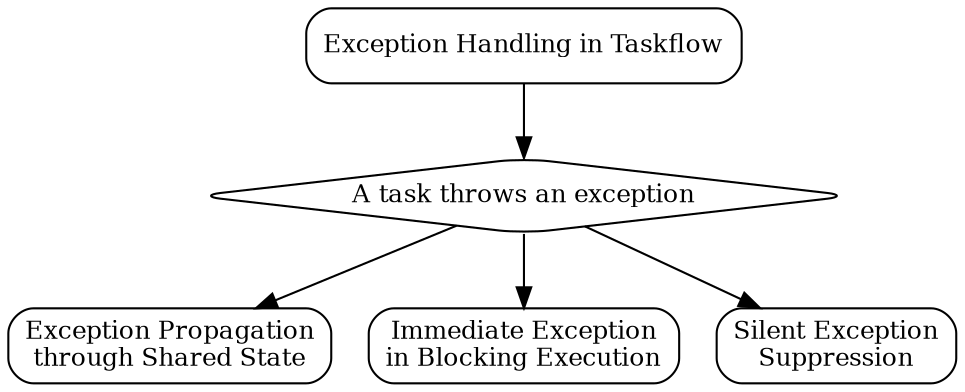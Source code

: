 digraph TaskflowExceptionHandling {
    rankdir=TB;
    node [shape=box, style=rounded, fontsize=12];

    ExceptionHandling [label="Exception Handling in Taskflow"];

    Scenarios [label="A task throws an exception", shape=diamond];

    Propagation [label="Exception Propagation\nthrough Shared State"];
    Immediate [label="Immediate Exception\nin Blocking Execution"];
    Silent [label="Silent Exception\nSuppression"];

    ExceptionHandling -> Scenarios;
    Scenarios -> Propagation;
    Scenarios -> Immediate;
    Scenarios -> Silent;
}

